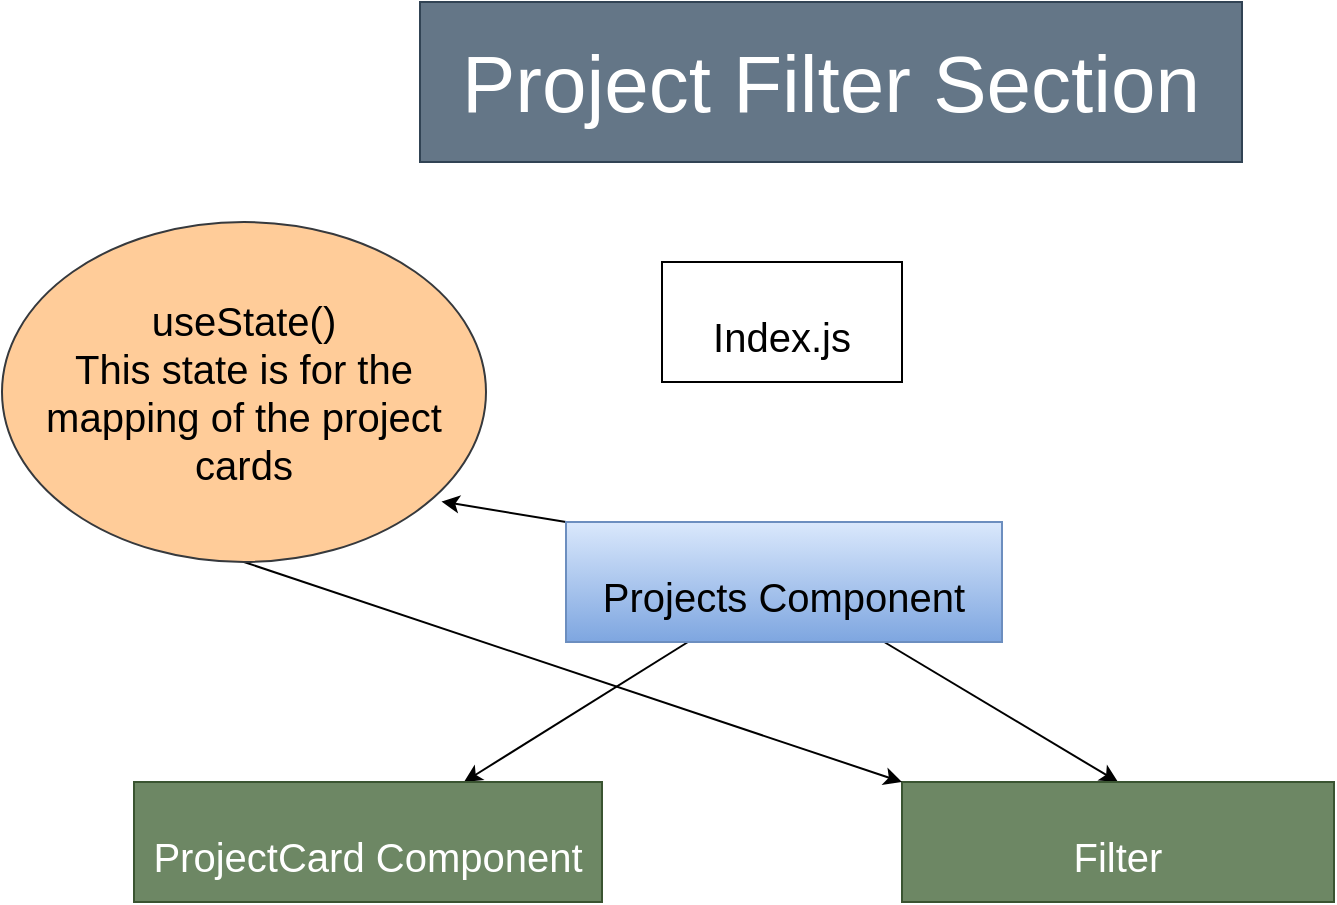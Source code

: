 <mxfile>
    <diagram id="0k6_im-DFfl0RUaHhxyg" name="Page-1">
        <mxGraphModel dx="1069" dy="949" grid="1" gridSize="10" guides="1" tooltips="1" connect="1" arrows="1" fold="1" page="1" pageScale="1" pageWidth="827" pageHeight="1169" math="0" shadow="0">
            <root>
                <mxCell id="0"/>
                <mxCell id="1" parent="0"/>
                <mxCell id="2" value="&lt;font style=&quot;font-size: 40px&quot;&gt;Project Filter Section&lt;/font&gt;" style="whiteSpace=wrap;html=1;fillColor=#647687;fontColor=#ffffff;strokeColor=#314354;" vertex="1" parent="1">
                    <mxGeometry x="229" y="10" width="411" height="80" as="geometry"/>
                </mxCell>
                <mxCell id="3" value="&lt;font style=&quot;font-size: 20px&quot;&gt;Index.js&lt;/font&gt;" style="whiteSpace=wrap;html=1;fontSize=40;" vertex="1" parent="1">
                    <mxGeometry x="350" y="140" width="120" height="60" as="geometry"/>
                </mxCell>
                <mxCell id="7" style="edgeStyle=none;html=1;fontSize=20;" edge="1" parent="1" source="4" target="5">
                    <mxGeometry relative="1" as="geometry"/>
                </mxCell>
                <mxCell id="8" style="edgeStyle=none;html=1;entryX=0.5;entryY=0;entryDx=0;entryDy=0;fontSize=20;" edge="1" parent="1" source="4" target="6">
                    <mxGeometry relative="1" as="geometry"/>
                </mxCell>
                <mxCell id="11" style="edgeStyle=none;html=1;exitX=0;exitY=0;exitDx=0;exitDy=0;entryX=0.908;entryY=0.822;entryDx=0;entryDy=0;entryPerimeter=0;fontSize=20;" edge="1" parent="1" source="4" target="9">
                    <mxGeometry relative="1" as="geometry"/>
                </mxCell>
                <mxCell id="4" value="&lt;font style=&quot;font-size: 20px&quot;&gt;Projects Component&lt;/font&gt;" style="whiteSpace=wrap;html=1;fontSize=40;fillColor=#dae8fc;strokeColor=#6c8ebf;gradientColor=#7ea6e0;" vertex="1" parent="1">
                    <mxGeometry x="302" y="270" width="218" height="60" as="geometry"/>
                </mxCell>
                <mxCell id="5" value="&lt;font style=&quot;font-size: 20px&quot;&gt;ProjectCard Component&lt;/font&gt;" style="whiteSpace=wrap;html=1;fontSize=40;fillColor=#6d8764;fontColor=#ffffff;strokeColor=#3A5431;" vertex="1" parent="1">
                    <mxGeometry x="86" y="400" width="234" height="60" as="geometry"/>
                </mxCell>
                <mxCell id="6" value="&lt;font style=&quot;font-size: 20px&quot;&gt;Filter&lt;/font&gt;" style="whiteSpace=wrap;html=1;fontSize=40;fillColor=#6d8764;fontColor=#ffffff;strokeColor=#3A5431;" vertex="1" parent="1">
                    <mxGeometry x="470" y="400" width="216" height="60" as="geometry"/>
                </mxCell>
                <mxCell id="12" style="edgeStyle=none;html=1;exitX=0.5;exitY=1;exitDx=0;exitDy=0;entryX=0;entryY=0;entryDx=0;entryDy=0;fontSize=20;fontColor=#000000;" edge="1" parent="1" source="9" target="6">
                    <mxGeometry relative="1" as="geometry"/>
                </mxCell>
                <mxCell id="9" value="&lt;font color=&quot;#000000&quot;&gt;useState()&lt;br&gt;This state is for the mapping of the project cards&lt;/font&gt;" style="ellipse;whiteSpace=wrap;html=1;fontSize=20;fillColor=#ffcc99;strokeColor=#36393d;" vertex="1" parent="1">
                    <mxGeometry x="20" y="120" width="242" height="170" as="geometry"/>
                </mxCell>
            </root>
        </mxGraphModel>
    </diagram>
</mxfile>